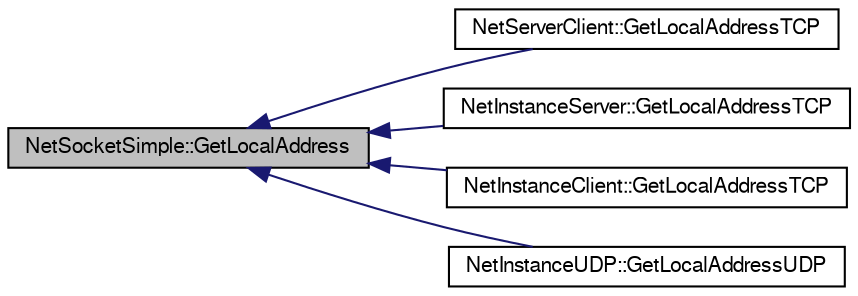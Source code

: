 digraph G
{
  edge [fontname="FreeSans",fontsize="10",labelfontname="FreeSans",labelfontsize="10"];
  node [fontname="FreeSans",fontsize="10",shape=record];
  rankdir=LR;
  Node1 [label="NetSocketSimple::GetLocalAddress",height=0.2,width=0.4,color="black", fillcolor="grey75", style="filled" fontcolor="black"];
  Node1 -> Node2 [dir=back,color="midnightblue",fontsize="10",style="solid"];
  Node2 [label="NetServerClient::GetLocalAddressTCP",height=0.2,width=0.4,color="black", fillcolor="white", style="filled",URL="$class_net_server_client.html#a2ca3ba6e245c306577eb83c2b123cdb9"];
  Node1 -> Node3 [dir=back,color="midnightblue",fontsize="10",style="solid"];
  Node3 [label="NetInstanceServer::GetLocalAddressTCP",height=0.2,width=0.4,color="black", fillcolor="white", style="filled",URL="$class_net_instance_server.html#ae1b6038671d198ce1f26da38661c397f"];
  Node1 -> Node4 [dir=back,color="midnightblue",fontsize="10",style="solid"];
  Node4 [label="NetInstanceClient::GetLocalAddressTCP",height=0.2,width=0.4,color="black", fillcolor="white", style="filled",URL="$class_net_instance_client.html#ae9bc5cc69481e6a93de22e18b193b454"];
  Node1 -> Node5 [dir=back,color="midnightblue",fontsize="10",style="solid"];
  Node5 [label="NetInstanceUDP::GetLocalAddressUDP",height=0.2,width=0.4,color="black", fillcolor="white", style="filled",URL="$class_net_instance_u_d_p.html#acbfdacd929c7b332ec2b7b621df20051"];
}
